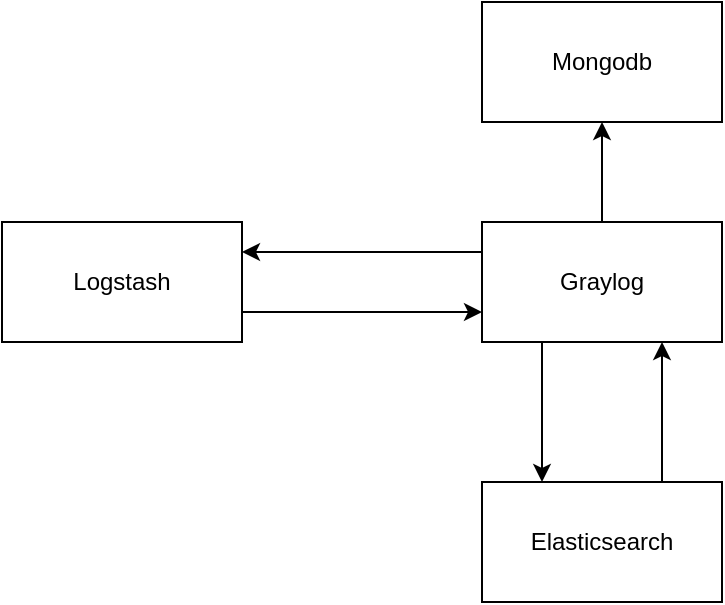 <mxfile version="14.6.1"><diagram id="aweekTVfIOpdSzOPQJJ-" name="Page-1"><mxGraphModel dx="868" dy="494" grid="1" gridSize="10" guides="1" tooltips="1" connect="1" arrows="1" fold="1" page="1" pageScale="1" pageWidth="827" pageHeight="1169" math="0" shadow="0"><root><mxCell id="0"/><mxCell id="1" parent="0"/><mxCell id="LDASR10XVyJ3hJcd10x9-5" style="edgeStyle=orthogonalEdgeStyle;rounded=0;orthogonalLoop=1;jettySize=auto;html=1;entryX=0;entryY=0.75;entryDx=0;entryDy=0;exitX=1;exitY=0.75;exitDx=0;exitDy=0;" parent="1" source="NFOBV9aMeSR_YTeLmoK1-2" target="NFOBV9aMeSR_YTeLmoK1-3" edge="1"><mxGeometry relative="1" as="geometry"/></mxCell><mxCell id="NFOBV9aMeSR_YTeLmoK1-2" value="Logstash" style="rounded=0;whiteSpace=wrap;html=1;" parent="1" vertex="1"><mxGeometry x="20" y="710" width="120" height="60" as="geometry"/></mxCell><mxCell id="LDASR10XVyJ3hJcd10x9-6" style="edgeStyle=orthogonalEdgeStyle;rounded=0;orthogonalLoop=1;jettySize=auto;html=1;exitX=0;exitY=0.25;exitDx=0;exitDy=0;entryX=1;entryY=0.25;entryDx=0;entryDy=0;" parent="1" source="NFOBV9aMeSR_YTeLmoK1-3" target="NFOBV9aMeSR_YTeLmoK1-2" edge="1"><mxGeometry relative="1" as="geometry"/></mxCell><mxCell id="LDASR10XVyJ3hJcd10x9-7" style="edgeStyle=orthogonalEdgeStyle;rounded=0;orthogonalLoop=1;jettySize=auto;html=1;exitX=0.5;exitY=0;exitDx=0;exitDy=0;" parent="1" source="NFOBV9aMeSR_YTeLmoK1-3" target="LDASR10XVyJ3hJcd10x9-3" edge="1"><mxGeometry relative="1" as="geometry"/></mxCell><mxCell id="LDASR10XVyJ3hJcd10x9-8" style="edgeStyle=orthogonalEdgeStyle;rounded=0;orthogonalLoop=1;jettySize=auto;html=1;exitX=0.25;exitY=1;exitDx=0;exitDy=0;entryX=0.25;entryY=0;entryDx=0;entryDy=0;" parent="1" source="NFOBV9aMeSR_YTeLmoK1-3" target="LDASR10XVyJ3hJcd10x9-4" edge="1"><mxGeometry relative="1" as="geometry"/></mxCell><mxCell id="NFOBV9aMeSR_YTeLmoK1-3" value="Graylog" style="rounded=0;whiteSpace=wrap;html=1;" parent="1" vertex="1"><mxGeometry x="260" y="710" width="120" height="60" as="geometry"/></mxCell><mxCell id="LDASR10XVyJ3hJcd10x9-3" value="Mongodb" style="rounded=0;whiteSpace=wrap;html=1;" parent="1" vertex="1"><mxGeometry x="260" y="600" width="120" height="60" as="geometry"/></mxCell><mxCell id="LDASR10XVyJ3hJcd10x9-9" style="edgeStyle=orthogonalEdgeStyle;rounded=0;orthogonalLoop=1;jettySize=auto;html=1;exitX=0.75;exitY=0;exitDx=0;exitDy=0;entryX=0.75;entryY=1;entryDx=0;entryDy=0;" parent="1" source="LDASR10XVyJ3hJcd10x9-4" target="NFOBV9aMeSR_YTeLmoK1-3" edge="1"><mxGeometry relative="1" as="geometry"/></mxCell><mxCell id="LDASR10XVyJ3hJcd10x9-4" value="Elasticsearch" style="rounded=0;whiteSpace=wrap;html=1;" parent="1" vertex="1"><mxGeometry x="260" y="840" width="120" height="60" as="geometry"/></mxCell></root></mxGraphModel></diagram></mxfile>